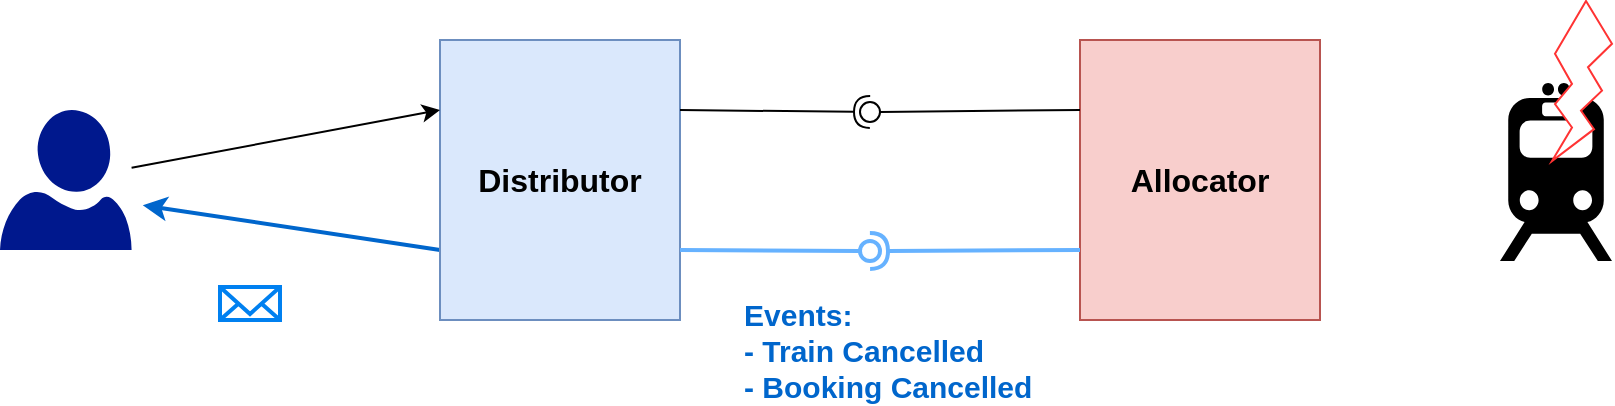 <mxfile version="16.5.1" type="device"><diagram id="oFB6CcAC594AhaVThJXz" name="Seite-1"><mxGraphModel dx="1102" dy="875" grid="1" gridSize="10" guides="1" tooltips="1" connect="1" arrows="1" fold="1" page="1" pageScale="1" pageWidth="1169" pageHeight="827" math="0" shadow="0"><root><mxCell id="0"/><mxCell id="1" parent="0"/><mxCell id="AdF0Kggzv5YeNbQHZzFB-2" value="Allocator" style="rounded=0;whiteSpace=wrap;html=1;fillColor=#f8cecc;strokeColor=#b85450;fontStyle=1;fontSize=16;" parent="1" vertex="1"><mxGeometry x="630" y="340" width="120" height="140" as="geometry"/></mxCell><mxCell id="AdF0Kggzv5YeNbQHZzFB-19" style="edgeStyle=none;rounded=0;orthogonalLoop=1;jettySize=auto;html=1;entryX=1.085;entryY=0.68;entryDx=0;entryDy=0;entryPerimeter=0;exitX=0;exitY=0.75;exitDx=0;exitDy=0;strokeColor=#0066CC;strokeWidth=2;" parent="1" source="AdF0Kggzv5YeNbQHZzFB-3" target="AdF0Kggzv5YeNbQHZzFB-17" edge="1"><mxGeometry relative="1" as="geometry"/></mxCell><mxCell id="AdF0Kggzv5YeNbQHZzFB-3" value="&lt;font style=&quot;font-size: 16px&quot;&gt;Distributor&lt;/font&gt;" style="rounded=0;whiteSpace=wrap;html=1;fillColor=#dae8fc;strokeColor=#6c8ebf;fontStyle=1" parent="1" vertex="1"><mxGeometry x="310" y="340" width="120" height="140" as="geometry"/></mxCell><mxCell id="AdF0Kggzv5YeNbQHZzFB-5" value="" style="shape=mxgraph.signs.transportation.train_2;html=1;pointerEvents=1;fillColor=#000000;strokeColor=none;verticalLabelPosition=bottom;verticalAlign=top;align=center;" parent="1" vertex="1"><mxGeometry x="840" y="361.5" width="56" height="89" as="geometry"/></mxCell><mxCell id="AdF0Kggzv5YeNbQHZzFB-6" value="" style="verticalLabelPosition=bottom;verticalAlign=top;html=1;shape=mxgraph.basic.flash;strokeColor=#FF3333;" parent="1" vertex="1"><mxGeometry x="866" y="320.5" width="30" height="80" as="geometry"/></mxCell><mxCell id="AdF0Kggzv5YeNbQHZzFB-7" value="" style="rounded=0;orthogonalLoop=1;jettySize=auto;html=1;endArrow=none;endFill=0;sketch=0;sourcePerimeterSpacing=0;targetPerimeterSpacing=0;exitX=1;exitY=0.75;exitDx=0;exitDy=0;strokeColor=#66B2FF;strokeWidth=2;" parent="1" source="AdF0Kggzv5YeNbQHZzFB-3" target="AdF0Kggzv5YeNbQHZzFB-9" edge="1"><mxGeometry relative="1" as="geometry"><mxPoint x="470" y="635" as="sourcePoint"/></mxGeometry></mxCell><mxCell id="AdF0Kggzv5YeNbQHZzFB-8" value="" style="rounded=0;orthogonalLoop=1;jettySize=auto;html=1;endArrow=halfCircle;endFill=0;entryX=0.5;entryY=0.5;endSize=6;strokeWidth=2;sketch=0;exitX=0;exitY=0.75;exitDx=0;exitDy=0;strokeColor=#66B2FF;" parent="1" source="AdF0Kggzv5YeNbQHZzFB-2" target="AdF0Kggzv5YeNbQHZzFB-9" edge="1"><mxGeometry relative="1" as="geometry"><mxPoint x="510" y="635" as="sourcePoint"/></mxGeometry></mxCell><mxCell id="AdF0Kggzv5YeNbQHZzFB-9" value="" style="ellipse;whiteSpace=wrap;html=1;align=center;aspect=fixed;resizable=0;points=[];outlineConnect=0;sketch=0;strokeColor=#66B2FF;strokeWidth=2;" parent="1" vertex="1"><mxGeometry x="520" y="440.5" width="10" height="10" as="geometry"/></mxCell><mxCell id="AdF0Kggzv5YeNbQHZzFB-10" value="&lt;b style=&quot;font-size: 15px&quot;&gt;&lt;font color=&quot;#0066cc&quot; style=&quot;font-size: 15px&quot;&gt;Events: &lt;br style=&quot;font-size: 15px&quot;&gt;- Train Cancelled&lt;br style=&quot;font-size: 15px&quot;&gt;- Booking Cancelled&lt;/font&gt;&lt;/b&gt;" style="rounded=0;whiteSpace=wrap;html=1;strokeColor=none;align=left;fontSize=15;" parent="1" vertex="1"><mxGeometry x="460" y="480" width="150" height="30" as="geometry"/></mxCell><mxCell id="AdF0Kggzv5YeNbQHZzFB-12" value="" style="html=1;verticalLabelPosition=bottom;align=center;labelBackgroundColor=#ffffff;verticalAlign=top;strokeWidth=2;strokeColor=#0080F0;shadow=0;dashed=0;shape=mxgraph.ios7.icons.mail;" parent="1" vertex="1"><mxGeometry x="200" y="463.5" width="30" height="16.5" as="geometry"/></mxCell><mxCell id="AdF0Kggzv5YeNbQHZzFB-14" value="" style="rounded=0;orthogonalLoop=1;jettySize=auto;html=1;endArrow=none;endFill=0;sketch=0;sourcePerimeterSpacing=0;targetPerimeterSpacing=0;exitX=0;exitY=0.25;exitDx=0;exitDy=0;" parent="1" source="AdF0Kggzv5YeNbQHZzFB-2" target="AdF0Kggzv5YeNbQHZzFB-16" edge="1"><mxGeometry relative="1" as="geometry"><mxPoint x="530" y="205" as="sourcePoint"/></mxGeometry></mxCell><mxCell id="AdF0Kggzv5YeNbQHZzFB-15" value="" style="rounded=0;orthogonalLoop=1;jettySize=auto;html=1;endArrow=halfCircle;endFill=0;entryX=0.5;entryY=0.5;endSize=6;strokeWidth=1;sketch=0;exitX=1;exitY=0.25;exitDx=0;exitDy=0;" parent="1" source="AdF0Kggzv5YeNbQHZzFB-3" target="AdF0Kggzv5YeNbQHZzFB-16" edge="1"><mxGeometry relative="1" as="geometry"><mxPoint x="570" y="205" as="sourcePoint"/></mxGeometry></mxCell><mxCell id="AdF0Kggzv5YeNbQHZzFB-16" value="" style="ellipse;whiteSpace=wrap;html=1;align=center;aspect=fixed;resizable=0;points=[];outlineConnect=0;sketch=0;strokeColor=#000000;" parent="1" vertex="1"><mxGeometry x="520" y="371" width="10" height="10" as="geometry"/></mxCell><mxCell id="AdF0Kggzv5YeNbQHZzFB-18" style="edgeStyle=none;rounded=0;orthogonalLoop=1;jettySize=auto;html=1;entryX=0;entryY=0.25;entryDx=0;entryDy=0;" parent="1" source="AdF0Kggzv5YeNbQHZzFB-17" target="AdF0Kggzv5YeNbQHZzFB-3" edge="1"><mxGeometry relative="1" as="geometry"/></mxCell><mxCell id="AdF0Kggzv5YeNbQHZzFB-17" value="" style="sketch=0;aspect=fixed;pointerEvents=1;shadow=0;dashed=0;html=1;strokeColor=none;labelPosition=center;verticalLabelPosition=bottom;verticalAlign=top;align=center;fillColor=#00188D;shape=mxgraph.azure.user" parent="1" vertex="1"><mxGeometry x="90" y="375" width="65.8" height="70" as="geometry"/></mxCell></root></mxGraphModel></diagram></mxfile>